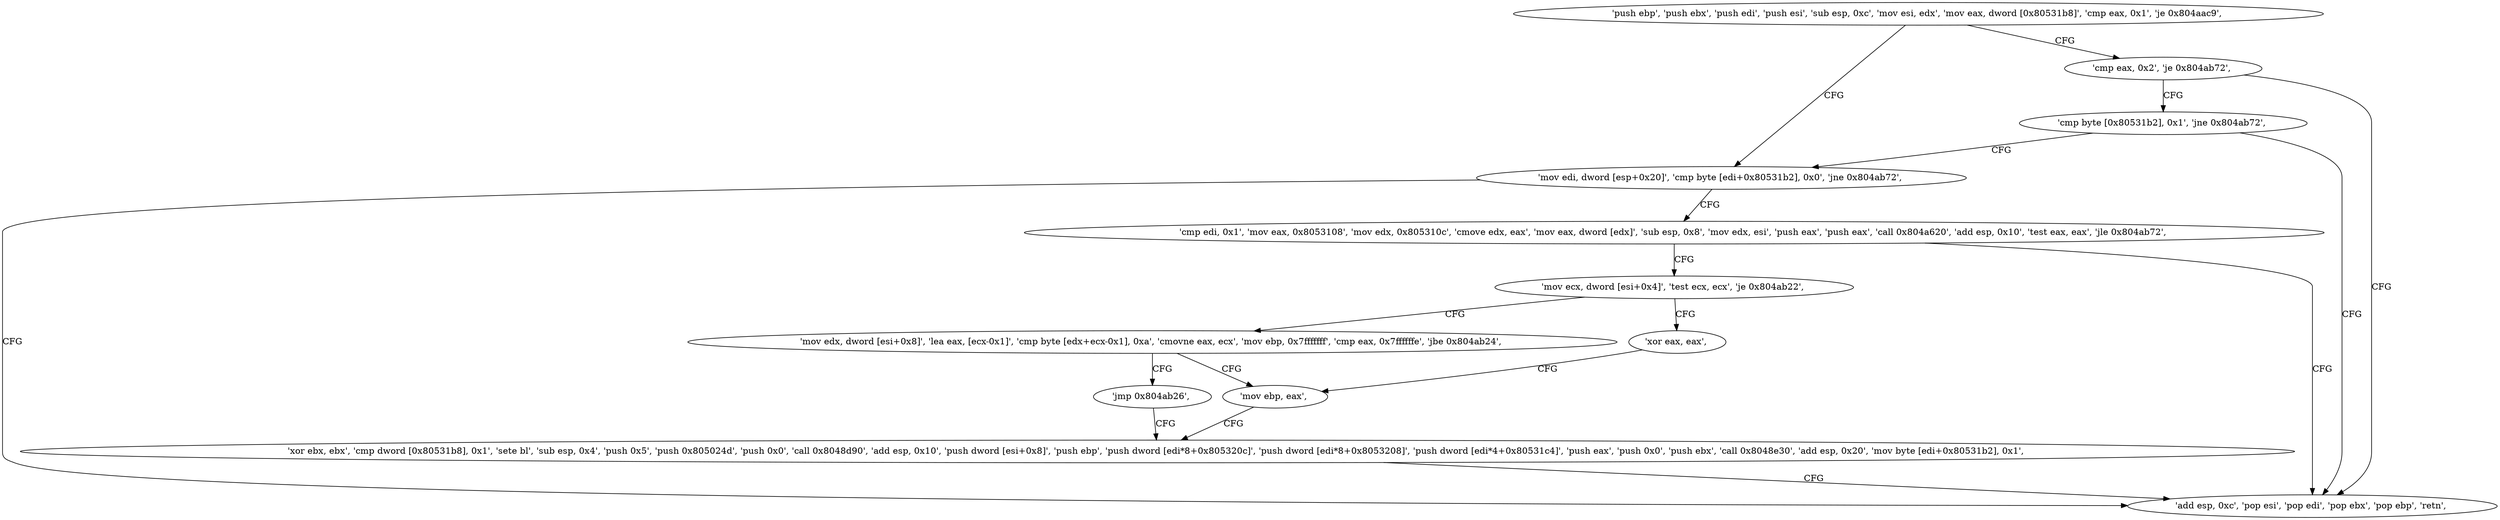 digraph "func" {
"134523552" [label = "'push ebp', 'push ebx', 'push edi', 'push esi', 'sub esp, 0xc', 'mov esi, edx', 'mov eax, dword [0x80531b8]', 'cmp eax, 0x1', 'je 0x804aac9', " ]
"134523593" [label = "'mov edi, dword [esp+0x20]', 'cmp byte [edi+0x80531b2], 0x0', 'jne 0x804ab72', " ]
"134523571" [label = "'cmp eax, 0x2', 'je 0x804ab72', " ]
"134523762" [label = "'add esp, 0xc', 'pop esi', 'pop edi', 'pop ebx', 'pop ebp', 'retn', " ]
"134523610" [label = "'cmp edi, 0x1', 'mov eax, 0x8053108', 'mov edx, 0x805310c', 'cmove edx, eax', 'mov eax, dword [edx]', 'sub esp, 0x8', 'mov edx, esi', 'push eax', 'push eax', 'call 0x804a620', 'add esp, 0x10', 'test eax, eax', 'jle 0x804ab72', " ]
"134523580" [label = "'cmp byte [0x80531b2], 0x1', 'jne 0x804ab72', " ]
"134523647" [label = "'mov ecx, dword [esi+0x4]', 'test ecx, ecx', 'je 0x804ab22', " ]
"134523682" [label = "'xor eax, eax', " ]
"134523654" [label = "'mov edx, dword [esi+0x8]', 'lea eax, [ecx-0x1]', 'cmp byte [edx+ecx-0x1], 0xa', 'cmovne eax, ecx', 'mov ebp, 0x7fffffff', 'cmp eax, 0x7ffffffe', 'jbe 0x804ab24', " ]
"134523684" [label = "'mov ebp, eax', " ]
"134523680" [label = "'jmp 0x804ab26', " ]
"134523686" [label = "'xor ebx, ebx', 'cmp dword [0x80531b8], 0x1', 'sete bl', 'sub esp, 0x4', 'push 0x5', 'push 0x805024d', 'push 0x0', 'call 0x8048d90', 'add esp, 0x10', 'push dword [esi+0x8]', 'push ebp', 'push dword [edi*8+0x805320c]', 'push dword [edi*8+0x8053208]', 'push dword [edi*4+0x80531c4]', 'push eax', 'push 0x0', 'push ebx', 'call 0x8048e30', 'add esp, 0x20', 'mov byte [edi+0x80531b2], 0x1', " ]
"134523552" -> "134523593" [ label = "CFG" ]
"134523552" -> "134523571" [ label = "CFG" ]
"134523593" -> "134523762" [ label = "CFG" ]
"134523593" -> "134523610" [ label = "CFG" ]
"134523571" -> "134523762" [ label = "CFG" ]
"134523571" -> "134523580" [ label = "CFG" ]
"134523610" -> "134523762" [ label = "CFG" ]
"134523610" -> "134523647" [ label = "CFG" ]
"134523580" -> "134523762" [ label = "CFG" ]
"134523580" -> "134523593" [ label = "CFG" ]
"134523647" -> "134523682" [ label = "CFG" ]
"134523647" -> "134523654" [ label = "CFG" ]
"134523682" -> "134523684" [ label = "CFG" ]
"134523654" -> "134523684" [ label = "CFG" ]
"134523654" -> "134523680" [ label = "CFG" ]
"134523684" -> "134523686" [ label = "CFG" ]
"134523680" -> "134523686" [ label = "CFG" ]
"134523686" -> "134523762" [ label = "CFG" ]
}
